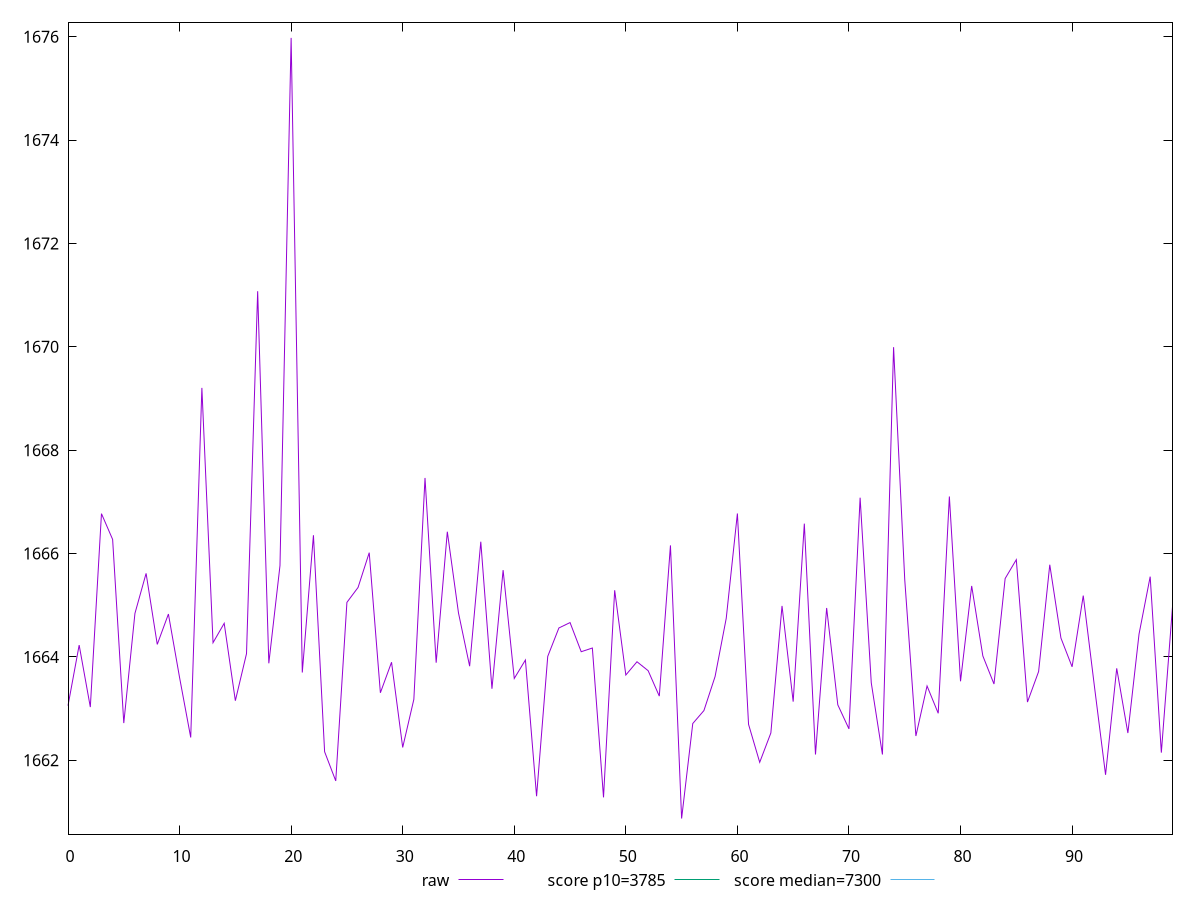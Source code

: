 reset

$raw <<EOF
0 1663.0569999999998
1 1664.2286000000001
2 1663.0295
3 1666.7719000000002
4 1666.2734
5 1662.7201
6 1664.8422999999998
7 1665.6162
8 1664.2422000000001
9 1664.8295000000005
10 1663.6014
11 1662.4415
12 1669.2058
13 1664.2753
14 1664.6500999999998
15 1663.1526999999999
16 1664.0631
17 1671.0765000000001
18 1663.8763
19 1665.7661999999998
20 1675.9770999999996
21 1663.6979000000001
22 1666.3543
23 1662.1658000000002
24 1661.601
25 1665.0556000000001
26 1665.3446999999999
27 1666.0169999999998
28 1663.3059
29 1663.8971000000001
30 1662.2487
31 1663.1791999999996
32 1667.4631999999997
33 1663.8876999999995
34 1666.4223
35 1664.8516000000004
36 1663.8202
37 1666.2285000000002
38 1663.3841000000002
39 1665.6793
40 1663.583
41 1663.9401000000003
42 1661.3039999999999
43 1664.01
44 1664.5602
45 1664.6647
46 1664.1005
47 1664.172
48 1661.283
49 1665.2895
50 1663.6499
51 1663.9063999999998
52 1663.7335
53 1663.2415999999998
54 1666.1579000000002
55 1660.8732000000005
56 1662.7115000000003
57 1662.9623000000001
58 1663.6205000000004
59 1664.7468000000006
60 1666.7752999999998
61 1662.6954
62 1661.9606
63 1662.5289000000002
64 1664.9865
65 1663.1344999999997
66 1666.5789999999997
67 1662.1120000000005
68 1664.9469999999997
69 1663.0731999999998
70 1662.6075
71 1667.0807999999997
72 1663.4980999999998
73 1662.1121999999998
74 1669.9929
75 1665.4964000000004
76 1662.4698
77 1663.4378000000002
78 1662.9093
79 1667.1036
80 1663.5286999999996
81 1665.3733999999997
82 1664.0193999999997
83 1663.4756
84 1665.5168
85 1665.8817
86 1663.1262
87 1663.7169999999996
88 1665.7839000000001
89 1664.3654000000001
90 1663.8084999999999
91 1665.1864
92 1663.4339
93 1661.7190999999998
94 1663.7788
95 1662.5273000000002
96 1664.4407999999999
97 1665.5533
98 1662.1482999999998
99 1664.9703000000004
EOF

set key outside below
set xrange [0:99]
set yrange [1660.5711220000005:1676.2791779999995]
set trange [1660.5711220000005:1676.2791779999995]
set terminal svg size 640, 500 enhanced background rgb 'white'
set output "report_00008_2021-01-22T20:58:29.167/interactive/samples/pages+cached+noexternal+nofonts+nosvg+noimg+nocss/raw/values.svg"

plot $raw title "raw" with line, \
     3785 title "score p10=3785", \
     7300 title "score median=7300"

reset
